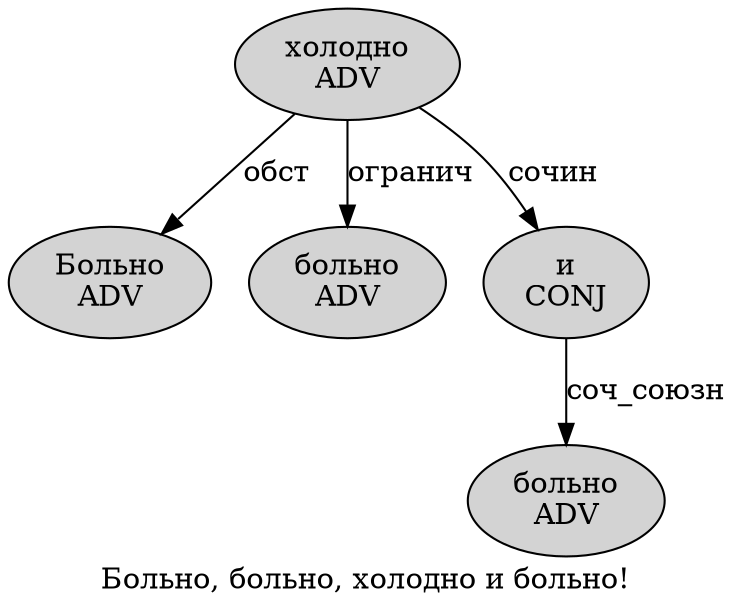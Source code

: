 digraph SENTENCE_1216 {
	graph [label="Больно, больно, холодно и больно!"]
	node [style=filled]
		0 [label="Больно
ADV" color="" fillcolor=lightgray penwidth=1 shape=ellipse]
		2 [label="больно
ADV" color="" fillcolor=lightgray penwidth=1 shape=ellipse]
		4 [label="холодно
ADV" color="" fillcolor=lightgray penwidth=1 shape=ellipse]
		5 [label="и
CONJ" color="" fillcolor=lightgray penwidth=1 shape=ellipse]
		6 [label="больно
ADV" color="" fillcolor=lightgray penwidth=1 shape=ellipse]
			4 -> 0 [label="обст"]
			4 -> 2 [label="огранич"]
			4 -> 5 [label="сочин"]
			5 -> 6 [label="соч_союзн"]
}